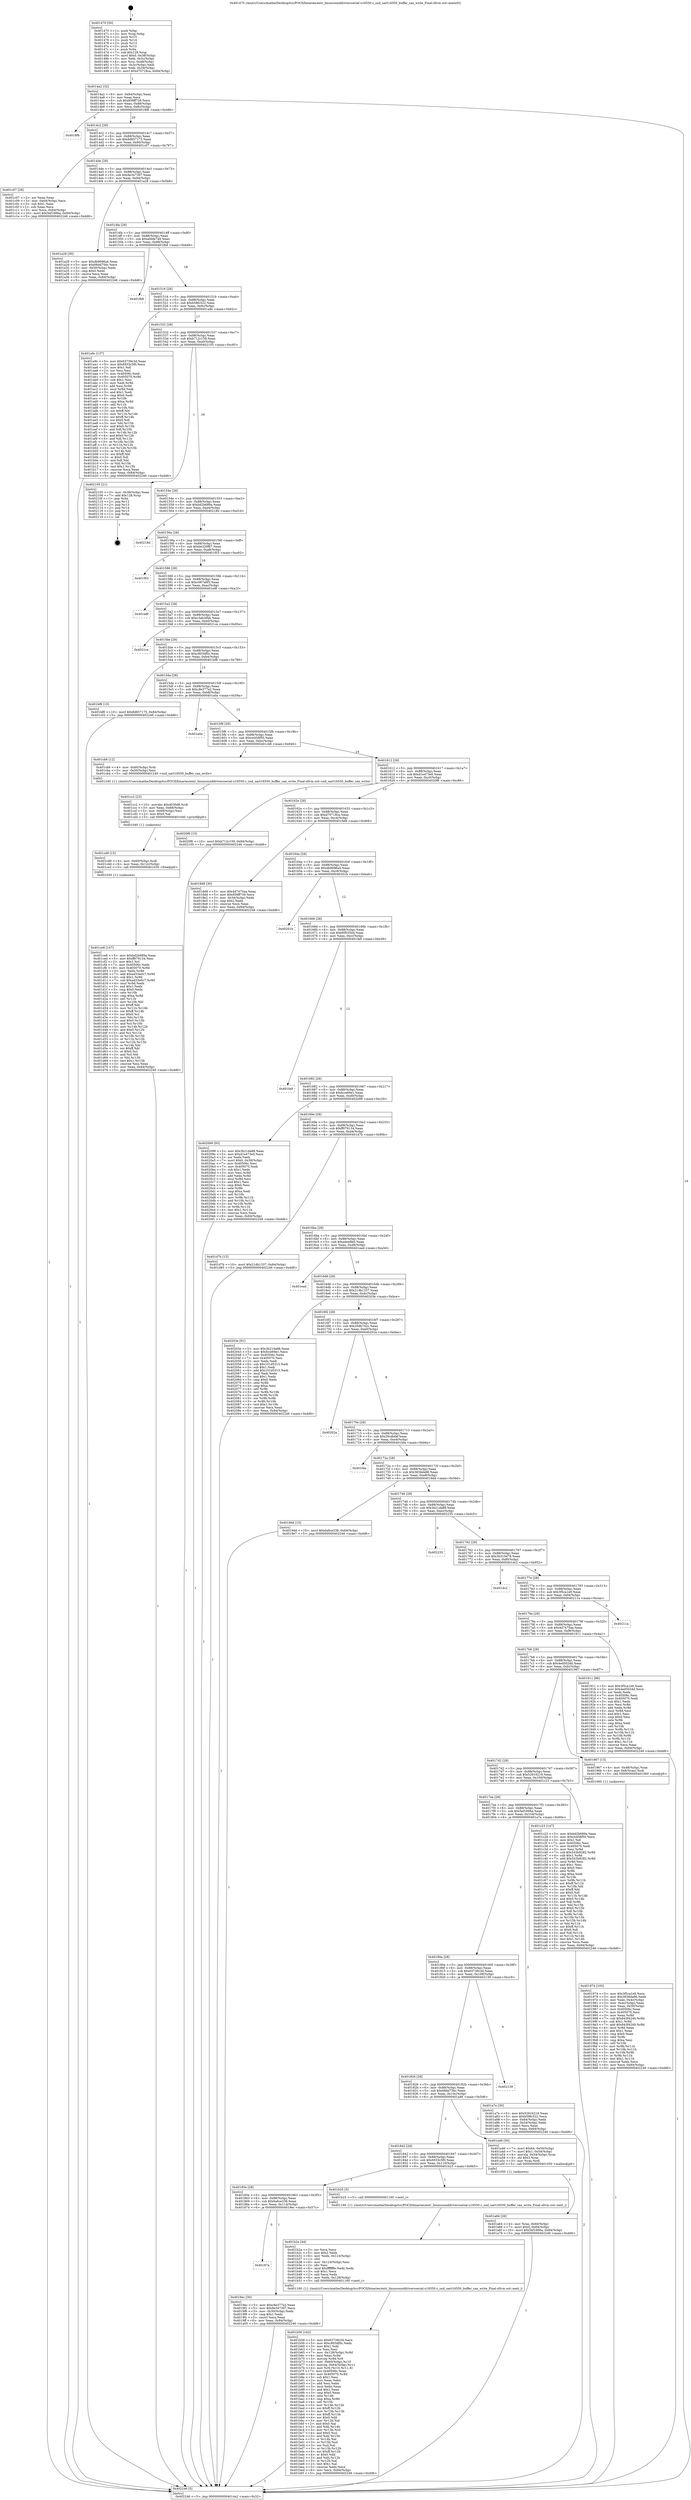 digraph "0x401470" {
  label = "0x401470 (/mnt/c/Users/mathe/Desktop/tcc/POCII/binaries/extr_linuxsounddriversserial-u16550.c_snd_uart16550_buffer_can_write_Final-ollvm.out::main(0))"
  labelloc = "t"
  node[shape=record]

  Entry [label="",width=0.3,height=0.3,shape=circle,fillcolor=black,style=filled]
  "0x4014a2" [label="{
     0x4014a2 [32]\l
     | [instrs]\l
     &nbsp;&nbsp;0x4014a2 \<+6\>: mov -0x84(%rbp),%eax\l
     &nbsp;&nbsp;0x4014a8 \<+2\>: mov %eax,%ecx\l
     &nbsp;&nbsp;0x4014aa \<+6\>: sub $0x858ff739,%ecx\l
     &nbsp;&nbsp;0x4014b0 \<+6\>: mov %eax,-0x88(%rbp)\l
     &nbsp;&nbsp;0x4014b6 \<+6\>: mov %ecx,-0x8c(%rbp)\l
     &nbsp;&nbsp;0x4014bc \<+6\>: je 00000000004018f6 \<main+0x486\>\l
  }"]
  "0x4018f6" [label="{
     0x4018f6\l
  }", style=dashed]
  "0x4014c2" [label="{
     0x4014c2 [28]\l
     | [instrs]\l
     &nbsp;&nbsp;0x4014c2 \<+5\>: jmp 00000000004014c7 \<main+0x57\>\l
     &nbsp;&nbsp;0x4014c7 \<+6\>: mov -0x88(%rbp),%eax\l
     &nbsp;&nbsp;0x4014cd \<+5\>: sub $0x8d857175,%eax\l
     &nbsp;&nbsp;0x4014d2 \<+6\>: mov %eax,-0x90(%rbp)\l
     &nbsp;&nbsp;0x4014d8 \<+6\>: je 0000000000401c07 \<main+0x797\>\l
  }"]
  Exit [label="",width=0.3,height=0.3,shape=circle,fillcolor=black,style=filled,peripheries=2]
  "0x401c07" [label="{
     0x401c07 [28]\l
     | [instrs]\l
     &nbsp;&nbsp;0x401c07 \<+2\>: xor %eax,%eax\l
     &nbsp;&nbsp;0x401c09 \<+3\>: mov -0x64(%rbp),%ecx\l
     &nbsp;&nbsp;0x401c0c \<+3\>: sub $0x1,%eax\l
     &nbsp;&nbsp;0x401c0f \<+2\>: sub %eax,%ecx\l
     &nbsp;&nbsp;0x401c11 \<+3\>: mov %ecx,-0x64(%rbp)\l
     &nbsp;&nbsp;0x401c14 \<+10\>: movl $0x5ef1666a,-0x84(%rbp)\l
     &nbsp;&nbsp;0x401c1e \<+5\>: jmp 0000000000402246 \<main+0xdd6\>\l
  }"]
  "0x4014de" [label="{
     0x4014de [28]\l
     | [instrs]\l
     &nbsp;&nbsp;0x4014de \<+5\>: jmp 00000000004014e3 \<main+0x73\>\l
     &nbsp;&nbsp;0x4014e3 \<+6\>: mov -0x88(%rbp),%eax\l
     &nbsp;&nbsp;0x4014e9 \<+5\>: sub $0x9e347397,%eax\l
     &nbsp;&nbsp;0x4014ee \<+6\>: mov %eax,-0x94(%rbp)\l
     &nbsp;&nbsp;0x4014f4 \<+6\>: je 0000000000401a28 \<main+0x5b8\>\l
  }"]
  "0x401ce8" [label="{
     0x401ce8 [147]\l
     | [instrs]\l
     &nbsp;&nbsp;0x401ce8 \<+5\>: mov $0xbd2b689a,%eax\l
     &nbsp;&nbsp;0x401ced \<+5\>: mov $0xff079134,%esi\l
     &nbsp;&nbsp;0x401cf2 \<+2\>: mov $0x1,%cl\l
     &nbsp;&nbsp;0x401cf4 \<+7\>: mov 0x40506c,%edx\l
     &nbsp;&nbsp;0x401cfb \<+8\>: mov 0x405070,%r8d\l
     &nbsp;&nbsp;0x401d03 \<+3\>: mov %edx,%r9d\l
     &nbsp;&nbsp;0x401d06 \<+7\>: add $0xad33e0c7,%r9d\l
     &nbsp;&nbsp;0x401d0d \<+4\>: sub $0x1,%r9d\l
     &nbsp;&nbsp;0x401d11 \<+7\>: sub $0xad33e0c7,%r9d\l
     &nbsp;&nbsp;0x401d18 \<+4\>: imul %r9d,%edx\l
     &nbsp;&nbsp;0x401d1c \<+3\>: and $0x1,%edx\l
     &nbsp;&nbsp;0x401d1f \<+3\>: cmp $0x0,%edx\l
     &nbsp;&nbsp;0x401d22 \<+4\>: sete %r10b\l
     &nbsp;&nbsp;0x401d26 \<+4\>: cmp $0xa,%r8d\l
     &nbsp;&nbsp;0x401d2a \<+4\>: setl %r11b\l
     &nbsp;&nbsp;0x401d2e \<+3\>: mov %r10b,%bl\l
     &nbsp;&nbsp;0x401d31 \<+3\>: xor $0xff,%bl\l
     &nbsp;&nbsp;0x401d34 \<+3\>: mov %r11b,%r14b\l
     &nbsp;&nbsp;0x401d37 \<+4\>: xor $0xff,%r14b\l
     &nbsp;&nbsp;0x401d3b \<+3\>: xor $0x0,%cl\l
     &nbsp;&nbsp;0x401d3e \<+3\>: mov %bl,%r15b\l
     &nbsp;&nbsp;0x401d41 \<+4\>: and $0x0,%r15b\l
     &nbsp;&nbsp;0x401d45 \<+3\>: and %cl,%r10b\l
     &nbsp;&nbsp;0x401d48 \<+3\>: mov %r14b,%r12b\l
     &nbsp;&nbsp;0x401d4b \<+4\>: and $0x0,%r12b\l
     &nbsp;&nbsp;0x401d4f \<+3\>: and %cl,%r11b\l
     &nbsp;&nbsp;0x401d52 \<+3\>: or %r10b,%r15b\l
     &nbsp;&nbsp;0x401d55 \<+3\>: or %r11b,%r12b\l
     &nbsp;&nbsp;0x401d58 \<+3\>: xor %r12b,%r15b\l
     &nbsp;&nbsp;0x401d5b \<+3\>: or %r14b,%bl\l
     &nbsp;&nbsp;0x401d5e \<+3\>: xor $0xff,%bl\l
     &nbsp;&nbsp;0x401d61 \<+3\>: or $0x0,%cl\l
     &nbsp;&nbsp;0x401d64 \<+2\>: and %cl,%bl\l
     &nbsp;&nbsp;0x401d66 \<+3\>: or %bl,%r15b\l
     &nbsp;&nbsp;0x401d69 \<+4\>: test $0x1,%r15b\l
     &nbsp;&nbsp;0x401d6d \<+3\>: cmovne %esi,%eax\l
     &nbsp;&nbsp;0x401d70 \<+6\>: mov %eax,-0x84(%rbp)\l
     &nbsp;&nbsp;0x401d76 \<+5\>: jmp 0000000000402246 \<main+0xdd6\>\l
  }"]
  "0x401a28" [label="{
     0x401a28 [30]\l
     | [instrs]\l
     &nbsp;&nbsp;0x401a28 \<+5\>: mov $0xdb9696a4,%eax\l
     &nbsp;&nbsp;0x401a2d \<+5\>: mov $0x68dd756c,%ecx\l
     &nbsp;&nbsp;0x401a32 \<+3\>: mov -0x30(%rbp),%edx\l
     &nbsp;&nbsp;0x401a35 \<+3\>: cmp $0x0,%edx\l
     &nbsp;&nbsp;0x401a38 \<+3\>: cmove %ecx,%eax\l
     &nbsp;&nbsp;0x401a3b \<+6\>: mov %eax,-0x84(%rbp)\l
     &nbsp;&nbsp;0x401a41 \<+5\>: jmp 0000000000402246 \<main+0xdd6\>\l
  }"]
  "0x4014fa" [label="{
     0x4014fa [28]\l
     | [instrs]\l
     &nbsp;&nbsp;0x4014fa \<+5\>: jmp 00000000004014ff \<main+0x8f\>\l
     &nbsp;&nbsp;0x4014ff \<+6\>: mov -0x88(%rbp),%eax\l
     &nbsp;&nbsp;0x401505 \<+5\>: sub $0xa0bfe749,%eax\l
     &nbsp;&nbsp;0x40150a \<+6\>: mov %eax,-0x98(%rbp)\l
     &nbsp;&nbsp;0x401510 \<+6\>: je 0000000000401fb8 \<main+0xb48\>\l
  }"]
  "0x401cd9" [label="{
     0x401cd9 [15]\l
     | [instrs]\l
     &nbsp;&nbsp;0x401cd9 \<+4\>: mov -0x60(%rbp),%rdi\l
     &nbsp;&nbsp;0x401cdd \<+6\>: mov %eax,-0x12c(%rbp)\l
     &nbsp;&nbsp;0x401ce3 \<+5\>: call 0000000000401030 \<free@plt\>\l
     | [calls]\l
     &nbsp;&nbsp;0x401030 \{1\} (unknown)\l
  }"]
  "0x401fb8" [label="{
     0x401fb8\l
  }", style=dashed]
  "0x401516" [label="{
     0x401516 [28]\l
     | [instrs]\l
     &nbsp;&nbsp;0x401516 \<+5\>: jmp 000000000040151b \<main+0xab\>\l
     &nbsp;&nbsp;0x40151b \<+6\>: mov -0x88(%rbp),%eax\l
     &nbsp;&nbsp;0x401521 \<+5\>: sub $0xb58fc522,%eax\l
     &nbsp;&nbsp;0x401526 \<+6\>: mov %eax,-0x9c(%rbp)\l
     &nbsp;&nbsp;0x40152c \<+6\>: je 0000000000401a9c \<main+0x62c\>\l
  }"]
  "0x401cc2" [label="{
     0x401cc2 [23]\l
     | [instrs]\l
     &nbsp;&nbsp;0x401cc2 \<+10\>: movabs $0x4030d6,%rdi\l
     &nbsp;&nbsp;0x401ccc \<+3\>: mov %eax,-0x68(%rbp)\l
     &nbsp;&nbsp;0x401ccf \<+3\>: mov -0x68(%rbp),%esi\l
     &nbsp;&nbsp;0x401cd2 \<+2\>: mov $0x0,%al\l
     &nbsp;&nbsp;0x401cd4 \<+5\>: call 0000000000401040 \<printf@plt\>\l
     | [calls]\l
     &nbsp;&nbsp;0x401040 \{1\} (unknown)\l
  }"]
  "0x401a9c" [label="{
     0x401a9c [137]\l
     | [instrs]\l
     &nbsp;&nbsp;0x401a9c \<+5\>: mov $0x63739c3d,%eax\l
     &nbsp;&nbsp;0x401aa1 \<+5\>: mov $0x6933c5f0,%ecx\l
     &nbsp;&nbsp;0x401aa6 \<+2\>: mov $0x1,%dl\l
     &nbsp;&nbsp;0x401aa8 \<+2\>: xor %esi,%esi\l
     &nbsp;&nbsp;0x401aaa \<+7\>: mov 0x40506c,%edi\l
     &nbsp;&nbsp;0x401ab1 \<+8\>: mov 0x405070,%r8d\l
     &nbsp;&nbsp;0x401ab9 \<+3\>: sub $0x1,%esi\l
     &nbsp;&nbsp;0x401abc \<+3\>: mov %edi,%r9d\l
     &nbsp;&nbsp;0x401abf \<+3\>: add %esi,%r9d\l
     &nbsp;&nbsp;0x401ac2 \<+4\>: imul %r9d,%edi\l
     &nbsp;&nbsp;0x401ac6 \<+3\>: and $0x1,%edi\l
     &nbsp;&nbsp;0x401ac9 \<+3\>: cmp $0x0,%edi\l
     &nbsp;&nbsp;0x401acc \<+4\>: sete %r10b\l
     &nbsp;&nbsp;0x401ad0 \<+4\>: cmp $0xa,%r8d\l
     &nbsp;&nbsp;0x401ad4 \<+4\>: setl %r11b\l
     &nbsp;&nbsp;0x401ad8 \<+3\>: mov %r10b,%bl\l
     &nbsp;&nbsp;0x401adb \<+3\>: xor $0xff,%bl\l
     &nbsp;&nbsp;0x401ade \<+3\>: mov %r11b,%r14b\l
     &nbsp;&nbsp;0x401ae1 \<+4\>: xor $0xff,%r14b\l
     &nbsp;&nbsp;0x401ae5 \<+3\>: xor $0x0,%dl\l
     &nbsp;&nbsp;0x401ae8 \<+3\>: mov %bl,%r15b\l
     &nbsp;&nbsp;0x401aeb \<+4\>: and $0x0,%r15b\l
     &nbsp;&nbsp;0x401aef \<+3\>: and %dl,%r10b\l
     &nbsp;&nbsp;0x401af2 \<+3\>: mov %r14b,%r12b\l
     &nbsp;&nbsp;0x401af5 \<+4\>: and $0x0,%r12b\l
     &nbsp;&nbsp;0x401af9 \<+3\>: and %dl,%r11b\l
     &nbsp;&nbsp;0x401afc \<+3\>: or %r10b,%r15b\l
     &nbsp;&nbsp;0x401aff \<+3\>: or %r11b,%r12b\l
     &nbsp;&nbsp;0x401b02 \<+3\>: xor %r12b,%r15b\l
     &nbsp;&nbsp;0x401b05 \<+3\>: or %r14b,%bl\l
     &nbsp;&nbsp;0x401b08 \<+3\>: xor $0xff,%bl\l
     &nbsp;&nbsp;0x401b0b \<+3\>: or $0x0,%dl\l
     &nbsp;&nbsp;0x401b0e \<+2\>: and %dl,%bl\l
     &nbsp;&nbsp;0x401b10 \<+3\>: or %bl,%r15b\l
     &nbsp;&nbsp;0x401b13 \<+4\>: test $0x1,%r15b\l
     &nbsp;&nbsp;0x401b17 \<+3\>: cmovne %ecx,%eax\l
     &nbsp;&nbsp;0x401b1a \<+6\>: mov %eax,-0x84(%rbp)\l
     &nbsp;&nbsp;0x401b20 \<+5\>: jmp 0000000000402246 \<main+0xdd6\>\l
  }"]
  "0x401532" [label="{
     0x401532 [28]\l
     | [instrs]\l
     &nbsp;&nbsp;0x401532 \<+5\>: jmp 0000000000401537 \<main+0xc7\>\l
     &nbsp;&nbsp;0x401537 \<+6\>: mov -0x88(%rbp),%eax\l
     &nbsp;&nbsp;0x40153d \<+5\>: sub $0xb712c159,%eax\l
     &nbsp;&nbsp;0x401542 \<+6\>: mov %eax,-0xa0(%rbp)\l
     &nbsp;&nbsp;0x401548 \<+6\>: je 0000000000402105 \<main+0xc95\>\l
  }"]
  "0x401b56" [label="{
     0x401b56 [162]\l
     | [instrs]\l
     &nbsp;&nbsp;0x401b56 \<+5\>: mov $0x63739c3d,%ecx\l
     &nbsp;&nbsp;0x401b5b \<+5\>: mov $0xc803df0c,%edx\l
     &nbsp;&nbsp;0x401b60 \<+3\>: mov $0x1,%dil\l
     &nbsp;&nbsp;0x401b63 \<+2\>: xor %esi,%esi\l
     &nbsp;&nbsp;0x401b65 \<+7\>: mov -0x128(%rbp),%r8d\l
     &nbsp;&nbsp;0x401b6c \<+4\>: imul %eax,%r8d\l
     &nbsp;&nbsp;0x401b70 \<+3\>: movslq %r8d,%r9\l
     &nbsp;&nbsp;0x401b73 \<+4\>: mov -0x60(%rbp),%r10\l
     &nbsp;&nbsp;0x401b77 \<+4\>: movslq -0x64(%rbp),%r11\l
     &nbsp;&nbsp;0x401b7b \<+4\>: mov %r9,(%r10,%r11,8)\l
     &nbsp;&nbsp;0x401b7f \<+7\>: mov 0x40506c,%eax\l
     &nbsp;&nbsp;0x401b86 \<+8\>: mov 0x405070,%r8d\l
     &nbsp;&nbsp;0x401b8e \<+3\>: sub $0x1,%esi\l
     &nbsp;&nbsp;0x401b91 \<+2\>: mov %eax,%ebx\l
     &nbsp;&nbsp;0x401b93 \<+2\>: add %esi,%ebx\l
     &nbsp;&nbsp;0x401b95 \<+3\>: imul %ebx,%eax\l
     &nbsp;&nbsp;0x401b98 \<+3\>: and $0x1,%eax\l
     &nbsp;&nbsp;0x401b9b \<+3\>: cmp $0x0,%eax\l
     &nbsp;&nbsp;0x401b9e \<+4\>: sete %r14b\l
     &nbsp;&nbsp;0x401ba2 \<+4\>: cmp $0xa,%r8d\l
     &nbsp;&nbsp;0x401ba6 \<+4\>: setl %r15b\l
     &nbsp;&nbsp;0x401baa \<+3\>: mov %r14b,%r12b\l
     &nbsp;&nbsp;0x401bad \<+4\>: xor $0xff,%r12b\l
     &nbsp;&nbsp;0x401bb1 \<+3\>: mov %r15b,%r13b\l
     &nbsp;&nbsp;0x401bb4 \<+4\>: xor $0xff,%r13b\l
     &nbsp;&nbsp;0x401bb8 \<+4\>: xor $0x0,%dil\l
     &nbsp;&nbsp;0x401bbc \<+3\>: mov %r12b,%al\l
     &nbsp;&nbsp;0x401bbf \<+2\>: and $0x0,%al\l
     &nbsp;&nbsp;0x401bc1 \<+3\>: and %dil,%r14b\l
     &nbsp;&nbsp;0x401bc4 \<+3\>: mov %r13b,%sil\l
     &nbsp;&nbsp;0x401bc7 \<+4\>: and $0x0,%sil\l
     &nbsp;&nbsp;0x401bcb \<+3\>: and %dil,%r15b\l
     &nbsp;&nbsp;0x401bce \<+3\>: or %r14b,%al\l
     &nbsp;&nbsp;0x401bd1 \<+3\>: or %r15b,%sil\l
     &nbsp;&nbsp;0x401bd4 \<+3\>: xor %sil,%al\l
     &nbsp;&nbsp;0x401bd7 \<+3\>: or %r13b,%r12b\l
     &nbsp;&nbsp;0x401bda \<+4\>: xor $0xff,%r12b\l
     &nbsp;&nbsp;0x401bde \<+4\>: or $0x0,%dil\l
     &nbsp;&nbsp;0x401be2 \<+3\>: and %dil,%r12b\l
     &nbsp;&nbsp;0x401be5 \<+3\>: or %r12b,%al\l
     &nbsp;&nbsp;0x401be8 \<+2\>: test $0x1,%al\l
     &nbsp;&nbsp;0x401bea \<+3\>: cmovne %edx,%ecx\l
     &nbsp;&nbsp;0x401bed \<+6\>: mov %ecx,-0x84(%rbp)\l
     &nbsp;&nbsp;0x401bf3 \<+5\>: jmp 0000000000402246 \<main+0xdd6\>\l
  }"]
  "0x402105" [label="{
     0x402105 [21]\l
     | [instrs]\l
     &nbsp;&nbsp;0x402105 \<+3\>: mov -0x38(%rbp),%eax\l
     &nbsp;&nbsp;0x402108 \<+7\>: add $0x128,%rsp\l
     &nbsp;&nbsp;0x40210f \<+1\>: pop %rbx\l
     &nbsp;&nbsp;0x402110 \<+2\>: pop %r12\l
     &nbsp;&nbsp;0x402112 \<+2\>: pop %r13\l
     &nbsp;&nbsp;0x402114 \<+2\>: pop %r14\l
     &nbsp;&nbsp;0x402116 \<+2\>: pop %r15\l
     &nbsp;&nbsp;0x402118 \<+1\>: pop %rbp\l
     &nbsp;&nbsp;0x402119 \<+1\>: ret\l
  }"]
  "0x40154e" [label="{
     0x40154e [28]\l
     | [instrs]\l
     &nbsp;&nbsp;0x40154e \<+5\>: jmp 0000000000401553 \<main+0xe3\>\l
     &nbsp;&nbsp;0x401553 \<+6\>: mov -0x88(%rbp),%eax\l
     &nbsp;&nbsp;0x401559 \<+5\>: sub $0xbd2b689a,%eax\l
     &nbsp;&nbsp;0x40155e \<+6\>: mov %eax,-0xa4(%rbp)\l
     &nbsp;&nbsp;0x401564 \<+6\>: je 000000000040218d \<main+0xd1d\>\l
  }"]
  "0x401b2a" [label="{
     0x401b2a [44]\l
     | [instrs]\l
     &nbsp;&nbsp;0x401b2a \<+2\>: xor %ecx,%ecx\l
     &nbsp;&nbsp;0x401b2c \<+5\>: mov $0x2,%edx\l
     &nbsp;&nbsp;0x401b31 \<+6\>: mov %edx,-0x124(%rbp)\l
     &nbsp;&nbsp;0x401b37 \<+1\>: cltd\l
     &nbsp;&nbsp;0x401b38 \<+6\>: mov -0x124(%rbp),%esi\l
     &nbsp;&nbsp;0x401b3e \<+2\>: idiv %esi\l
     &nbsp;&nbsp;0x401b40 \<+6\>: imul $0xfffffffe,%edx,%edx\l
     &nbsp;&nbsp;0x401b46 \<+3\>: sub $0x1,%ecx\l
     &nbsp;&nbsp;0x401b49 \<+2\>: sub %ecx,%edx\l
     &nbsp;&nbsp;0x401b4b \<+6\>: mov %edx,-0x128(%rbp)\l
     &nbsp;&nbsp;0x401b51 \<+5\>: call 0000000000401160 \<next_i\>\l
     | [calls]\l
     &nbsp;&nbsp;0x401160 \{1\} (/mnt/c/Users/mathe/Desktop/tcc/POCII/binaries/extr_linuxsounddriversserial-u16550.c_snd_uart16550_buffer_can_write_Final-ollvm.out::next_i)\l
  }"]
  "0x40218d" [label="{
     0x40218d\l
  }", style=dashed]
  "0x40156a" [label="{
     0x40156a [28]\l
     | [instrs]\l
     &nbsp;&nbsp;0x40156a \<+5\>: jmp 000000000040156f \<main+0xff\>\l
     &nbsp;&nbsp;0x40156f \<+6\>: mov -0x88(%rbp),%eax\l
     &nbsp;&nbsp;0x401575 \<+5\>: sub $0xbe320f67,%eax\l
     &nbsp;&nbsp;0x40157a \<+6\>: mov %eax,-0xa8(%rbp)\l
     &nbsp;&nbsp;0x401580 \<+6\>: je 0000000000401f03 \<main+0xa93\>\l
  }"]
  "0x401a64" [label="{
     0x401a64 [26]\l
     | [instrs]\l
     &nbsp;&nbsp;0x401a64 \<+4\>: mov %rax,-0x60(%rbp)\l
     &nbsp;&nbsp;0x401a68 \<+7\>: movl $0x0,-0x64(%rbp)\l
     &nbsp;&nbsp;0x401a6f \<+10\>: movl $0x5ef1666a,-0x84(%rbp)\l
     &nbsp;&nbsp;0x401a79 \<+5\>: jmp 0000000000402246 \<main+0xdd6\>\l
  }"]
  "0x401f03" [label="{
     0x401f03\l
  }", style=dashed]
  "0x401586" [label="{
     0x401586 [28]\l
     | [instrs]\l
     &nbsp;&nbsp;0x401586 \<+5\>: jmp 000000000040158b \<main+0x11b\>\l
     &nbsp;&nbsp;0x40158b \<+6\>: mov -0x88(%rbp),%eax\l
     &nbsp;&nbsp;0x401591 \<+5\>: sub $0xc067a6f3,%eax\l
     &nbsp;&nbsp;0x401596 \<+6\>: mov %eax,-0xac(%rbp)\l
     &nbsp;&nbsp;0x40159c \<+6\>: je 0000000000401e8f \<main+0xa1f\>\l
  }"]
  "0x40187a" [label="{
     0x40187a\l
  }", style=dashed]
  "0x401e8f" [label="{
     0x401e8f\l
  }", style=dashed]
  "0x4015a2" [label="{
     0x4015a2 [28]\l
     | [instrs]\l
     &nbsp;&nbsp;0x4015a2 \<+5\>: jmp 00000000004015a7 \<main+0x137\>\l
     &nbsp;&nbsp;0x4015a7 \<+6\>: mov -0x88(%rbp),%eax\l
     &nbsp;&nbsp;0x4015ad \<+5\>: sub $0xc3ab26bb,%eax\l
     &nbsp;&nbsp;0x4015b2 \<+6\>: mov %eax,-0xb0(%rbp)\l
     &nbsp;&nbsp;0x4015b8 \<+6\>: je 00000000004021ce \<main+0xd5e\>\l
  }"]
  "0x4019ec" [label="{
     0x4019ec [30]\l
     | [instrs]\l
     &nbsp;&nbsp;0x4019ec \<+5\>: mov $0xc8e377a2,%eax\l
     &nbsp;&nbsp;0x4019f1 \<+5\>: mov $0x9e347397,%ecx\l
     &nbsp;&nbsp;0x4019f6 \<+3\>: mov -0x30(%rbp),%edx\l
     &nbsp;&nbsp;0x4019f9 \<+3\>: cmp $0x1,%edx\l
     &nbsp;&nbsp;0x4019fc \<+3\>: cmovl %ecx,%eax\l
     &nbsp;&nbsp;0x4019ff \<+6\>: mov %eax,-0x84(%rbp)\l
     &nbsp;&nbsp;0x401a05 \<+5\>: jmp 0000000000402246 \<main+0xdd6\>\l
  }"]
  "0x4021ce" [label="{
     0x4021ce\l
  }", style=dashed]
  "0x4015be" [label="{
     0x4015be [28]\l
     | [instrs]\l
     &nbsp;&nbsp;0x4015be \<+5\>: jmp 00000000004015c3 \<main+0x153\>\l
     &nbsp;&nbsp;0x4015c3 \<+6\>: mov -0x88(%rbp),%eax\l
     &nbsp;&nbsp;0x4015c9 \<+5\>: sub $0xc803df0c,%eax\l
     &nbsp;&nbsp;0x4015ce \<+6\>: mov %eax,-0xb4(%rbp)\l
     &nbsp;&nbsp;0x4015d4 \<+6\>: je 0000000000401bf8 \<main+0x788\>\l
  }"]
  "0x40185e" [label="{
     0x40185e [28]\l
     | [instrs]\l
     &nbsp;&nbsp;0x40185e \<+5\>: jmp 0000000000401863 \<main+0x3f3\>\l
     &nbsp;&nbsp;0x401863 \<+6\>: mov -0x88(%rbp),%eax\l
     &nbsp;&nbsp;0x401869 \<+5\>: sub $0x6a6ce338,%eax\l
     &nbsp;&nbsp;0x40186e \<+6\>: mov %eax,-0x114(%rbp)\l
     &nbsp;&nbsp;0x401874 \<+6\>: je 00000000004019ec \<main+0x57c\>\l
  }"]
  "0x401bf8" [label="{
     0x401bf8 [15]\l
     | [instrs]\l
     &nbsp;&nbsp;0x401bf8 \<+10\>: movl $0x8d857175,-0x84(%rbp)\l
     &nbsp;&nbsp;0x401c02 \<+5\>: jmp 0000000000402246 \<main+0xdd6\>\l
  }"]
  "0x4015da" [label="{
     0x4015da [28]\l
     | [instrs]\l
     &nbsp;&nbsp;0x4015da \<+5\>: jmp 00000000004015df \<main+0x16f\>\l
     &nbsp;&nbsp;0x4015df \<+6\>: mov -0x88(%rbp),%eax\l
     &nbsp;&nbsp;0x4015e5 \<+5\>: sub $0xc8e377a2,%eax\l
     &nbsp;&nbsp;0x4015ea \<+6\>: mov %eax,-0xb8(%rbp)\l
     &nbsp;&nbsp;0x4015f0 \<+6\>: je 0000000000401a0a \<main+0x59a\>\l
  }"]
  "0x401b25" [label="{
     0x401b25 [5]\l
     | [instrs]\l
     &nbsp;&nbsp;0x401b25 \<+5\>: call 0000000000401160 \<next_i\>\l
     | [calls]\l
     &nbsp;&nbsp;0x401160 \{1\} (/mnt/c/Users/mathe/Desktop/tcc/POCII/binaries/extr_linuxsounddriversserial-u16550.c_snd_uart16550_buffer_can_write_Final-ollvm.out::next_i)\l
  }"]
  "0x401a0a" [label="{
     0x401a0a\l
  }", style=dashed]
  "0x4015f6" [label="{
     0x4015f6 [28]\l
     | [instrs]\l
     &nbsp;&nbsp;0x4015f6 \<+5\>: jmp 00000000004015fb \<main+0x18b\>\l
     &nbsp;&nbsp;0x4015fb \<+6\>: mov -0x88(%rbp),%eax\l
     &nbsp;&nbsp;0x401601 \<+5\>: sub $0xce458f50,%eax\l
     &nbsp;&nbsp;0x401606 \<+6\>: mov %eax,-0xbc(%rbp)\l
     &nbsp;&nbsp;0x40160c \<+6\>: je 0000000000401cb6 \<main+0x846\>\l
  }"]
  "0x401842" [label="{
     0x401842 [28]\l
     | [instrs]\l
     &nbsp;&nbsp;0x401842 \<+5\>: jmp 0000000000401847 \<main+0x3d7\>\l
     &nbsp;&nbsp;0x401847 \<+6\>: mov -0x88(%rbp),%eax\l
     &nbsp;&nbsp;0x40184d \<+5\>: sub $0x6933c5f0,%eax\l
     &nbsp;&nbsp;0x401852 \<+6\>: mov %eax,-0x110(%rbp)\l
     &nbsp;&nbsp;0x401858 \<+6\>: je 0000000000401b25 \<main+0x6b5\>\l
  }"]
  "0x401cb6" [label="{
     0x401cb6 [12]\l
     | [instrs]\l
     &nbsp;&nbsp;0x401cb6 \<+4\>: mov -0x60(%rbp),%rdi\l
     &nbsp;&nbsp;0x401cba \<+3\>: mov -0x50(%rbp),%esi\l
     &nbsp;&nbsp;0x401cbd \<+5\>: call 0000000000401240 \<snd_uart16550_buffer_can_write\>\l
     | [calls]\l
     &nbsp;&nbsp;0x401240 \{1\} (/mnt/c/Users/mathe/Desktop/tcc/POCII/binaries/extr_linuxsounddriversserial-u16550.c_snd_uart16550_buffer_can_write_Final-ollvm.out::snd_uart16550_buffer_can_write)\l
  }"]
  "0x401612" [label="{
     0x401612 [28]\l
     | [instrs]\l
     &nbsp;&nbsp;0x401612 \<+5\>: jmp 0000000000401617 \<main+0x1a7\>\l
     &nbsp;&nbsp;0x401617 \<+6\>: mov -0x88(%rbp),%eax\l
     &nbsp;&nbsp;0x40161d \<+5\>: sub $0xd1e473e0,%eax\l
     &nbsp;&nbsp;0x401622 \<+6\>: mov %eax,-0xc0(%rbp)\l
     &nbsp;&nbsp;0x401628 \<+6\>: je 00000000004020f6 \<main+0xc86\>\l
  }"]
  "0x401a46" [label="{
     0x401a46 [30]\l
     | [instrs]\l
     &nbsp;&nbsp;0x401a46 \<+7\>: movl $0x64,-0x50(%rbp)\l
     &nbsp;&nbsp;0x401a4d \<+7\>: movl $0x1,-0x54(%rbp)\l
     &nbsp;&nbsp;0x401a54 \<+4\>: movslq -0x54(%rbp),%rax\l
     &nbsp;&nbsp;0x401a58 \<+4\>: shl $0x3,%rax\l
     &nbsp;&nbsp;0x401a5c \<+3\>: mov %rax,%rdi\l
     &nbsp;&nbsp;0x401a5f \<+5\>: call 0000000000401050 \<malloc@plt\>\l
     | [calls]\l
     &nbsp;&nbsp;0x401050 \{1\} (unknown)\l
  }"]
  "0x4020f6" [label="{
     0x4020f6 [15]\l
     | [instrs]\l
     &nbsp;&nbsp;0x4020f6 \<+10\>: movl $0xb712c159,-0x84(%rbp)\l
     &nbsp;&nbsp;0x402100 \<+5\>: jmp 0000000000402246 \<main+0xdd6\>\l
  }"]
  "0x40162e" [label="{
     0x40162e [28]\l
     | [instrs]\l
     &nbsp;&nbsp;0x40162e \<+5\>: jmp 0000000000401633 \<main+0x1c3\>\l
     &nbsp;&nbsp;0x401633 \<+6\>: mov -0x88(%rbp),%eax\l
     &nbsp;&nbsp;0x401639 \<+5\>: sub $0xd70718ca,%eax\l
     &nbsp;&nbsp;0x40163e \<+6\>: mov %eax,-0xc4(%rbp)\l
     &nbsp;&nbsp;0x401644 \<+6\>: je 00000000004018d8 \<main+0x468\>\l
  }"]
  "0x401826" [label="{
     0x401826 [28]\l
     | [instrs]\l
     &nbsp;&nbsp;0x401826 \<+5\>: jmp 000000000040182b \<main+0x3bb\>\l
     &nbsp;&nbsp;0x40182b \<+6\>: mov -0x88(%rbp),%eax\l
     &nbsp;&nbsp;0x401831 \<+5\>: sub $0x68dd756c,%eax\l
     &nbsp;&nbsp;0x401836 \<+6\>: mov %eax,-0x10c(%rbp)\l
     &nbsp;&nbsp;0x40183c \<+6\>: je 0000000000401a46 \<main+0x5d6\>\l
  }"]
  "0x4018d8" [label="{
     0x4018d8 [30]\l
     | [instrs]\l
     &nbsp;&nbsp;0x4018d8 \<+5\>: mov $0x4d7475aa,%eax\l
     &nbsp;&nbsp;0x4018dd \<+5\>: mov $0x858ff739,%ecx\l
     &nbsp;&nbsp;0x4018e2 \<+3\>: mov -0x34(%rbp),%edx\l
     &nbsp;&nbsp;0x4018e5 \<+3\>: cmp $0x2,%edx\l
     &nbsp;&nbsp;0x4018e8 \<+3\>: cmovne %ecx,%eax\l
     &nbsp;&nbsp;0x4018eb \<+6\>: mov %eax,-0x84(%rbp)\l
     &nbsp;&nbsp;0x4018f1 \<+5\>: jmp 0000000000402246 \<main+0xdd6\>\l
  }"]
  "0x40164a" [label="{
     0x40164a [28]\l
     | [instrs]\l
     &nbsp;&nbsp;0x40164a \<+5\>: jmp 000000000040164f \<main+0x1df\>\l
     &nbsp;&nbsp;0x40164f \<+6\>: mov -0x88(%rbp),%eax\l
     &nbsp;&nbsp;0x401655 \<+5\>: sub $0xdb9696a4,%eax\l
     &nbsp;&nbsp;0x40165a \<+6\>: mov %eax,-0xc8(%rbp)\l
     &nbsp;&nbsp;0x401660 \<+6\>: je 000000000040201b \<main+0xbab\>\l
  }"]
  "0x402246" [label="{
     0x402246 [5]\l
     | [instrs]\l
     &nbsp;&nbsp;0x402246 \<+5\>: jmp 00000000004014a2 \<main+0x32\>\l
  }"]
  "0x401470" [label="{
     0x401470 [50]\l
     | [instrs]\l
     &nbsp;&nbsp;0x401470 \<+1\>: push %rbp\l
     &nbsp;&nbsp;0x401471 \<+3\>: mov %rsp,%rbp\l
     &nbsp;&nbsp;0x401474 \<+2\>: push %r15\l
     &nbsp;&nbsp;0x401476 \<+2\>: push %r14\l
     &nbsp;&nbsp;0x401478 \<+2\>: push %r13\l
     &nbsp;&nbsp;0x40147a \<+2\>: push %r12\l
     &nbsp;&nbsp;0x40147c \<+1\>: push %rbx\l
     &nbsp;&nbsp;0x40147d \<+7\>: sub $0x128,%rsp\l
     &nbsp;&nbsp;0x401484 \<+7\>: movl $0x0,-0x38(%rbp)\l
     &nbsp;&nbsp;0x40148b \<+3\>: mov %edi,-0x3c(%rbp)\l
     &nbsp;&nbsp;0x40148e \<+4\>: mov %rsi,-0x48(%rbp)\l
     &nbsp;&nbsp;0x401492 \<+3\>: mov -0x3c(%rbp),%edi\l
     &nbsp;&nbsp;0x401495 \<+3\>: mov %edi,-0x34(%rbp)\l
     &nbsp;&nbsp;0x401498 \<+10\>: movl $0xd70718ca,-0x84(%rbp)\l
  }"]
  "0x402139" [label="{
     0x402139\l
  }", style=dashed]
  "0x40201b" [label="{
     0x40201b\l
  }", style=dashed]
  "0x401666" [label="{
     0x401666 [28]\l
     | [instrs]\l
     &nbsp;&nbsp;0x401666 \<+5\>: jmp 000000000040166b \<main+0x1fb\>\l
     &nbsp;&nbsp;0x40166b \<+6\>: mov -0x88(%rbp),%eax\l
     &nbsp;&nbsp;0x401671 \<+5\>: sub $0xf0f03504,%eax\l
     &nbsp;&nbsp;0x401676 \<+6\>: mov %eax,-0xcc(%rbp)\l
     &nbsp;&nbsp;0x40167c \<+6\>: je 0000000000401fa9 \<main+0xb39\>\l
  }"]
  "0x40180a" [label="{
     0x40180a [28]\l
     | [instrs]\l
     &nbsp;&nbsp;0x40180a \<+5\>: jmp 000000000040180f \<main+0x39f\>\l
     &nbsp;&nbsp;0x40180f \<+6\>: mov -0x88(%rbp),%eax\l
     &nbsp;&nbsp;0x401815 \<+5\>: sub $0x63739c3d,%eax\l
     &nbsp;&nbsp;0x40181a \<+6\>: mov %eax,-0x108(%rbp)\l
     &nbsp;&nbsp;0x401820 \<+6\>: je 0000000000402139 \<main+0xcc9\>\l
  }"]
  "0x401fa9" [label="{
     0x401fa9\l
  }", style=dashed]
  "0x401682" [label="{
     0x401682 [28]\l
     | [instrs]\l
     &nbsp;&nbsp;0x401682 \<+5\>: jmp 0000000000401687 \<main+0x217\>\l
     &nbsp;&nbsp;0x401687 \<+6\>: mov -0x88(%rbp),%eax\l
     &nbsp;&nbsp;0x40168d \<+5\>: sub $0xfcce69e1,%eax\l
     &nbsp;&nbsp;0x401692 \<+6\>: mov %eax,-0xd0(%rbp)\l
     &nbsp;&nbsp;0x401698 \<+6\>: je 0000000000402099 \<main+0xc29\>\l
  }"]
  "0x401a7e" [label="{
     0x401a7e [30]\l
     | [instrs]\l
     &nbsp;&nbsp;0x401a7e \<+5\>: mov $0x52916219,%eax\l
     &nbsp;&nbsp;0x401a83 \<+5\>: mov $0xb58fc522,%ecx\l
     &nbsp;&nbsp;0x401a88 \<+3\>: mov -0x64(%rbp),%edx\l
     &nbsp;&nbsp;0x401a8b \<+3\>: cmp -0x54(%rbp),%edx\l
     &nbsp;&nbsp;0x401a8e \<+3\>: cmovl %ecx,%eax\l
     &nbsp;&nbsp;0x401a91 \<+6\>: mov %eax,-0x84(%rbp)\l
     &nbsp;&nbsp;0x401a97 \<+5\>: jmp 0000000000402246 \<main+0xdd6\>\l
  }"]
  "0x402099" [label="{
     0x402099 [93]\l
     | [instrs]\l
     &nbsp;&nbsp;0x402099 \<+5\>: mov $0x3b21da88,%eax\l
     &nbsp;&nbsp;0x40209e \<+5\>: mov $0xd1e473e0,%ecx\l
     &nbsp;&nbsp;0x4020a3 \<+2\>: xor %edx,%edx\l
     &nbsp;&nbsp;0x4020a5 \<+7\>: movl $0x0,-0x38(%rbp)\l
     &nbsp;&nbsp;0x4020ac \<+7\>: mov 0x40506c,%esi\l
     &nbsp;&nbsp;0x4020b3 \<+7\>: mov 0x405070,%edi\l
     &nbsp;&nbsp;0x4020ba \<+3\>: sub $0x1,%edx\l
     &nbsp;&nbsp;0x4020bd \<+3\>: mov %esi,%r8d\l
     &nbsp;&nbsp;0x4020c0 \<+3\>: add %edx,%r8d\l
     &nbsp;&nbsp;0x4020c3 \<+4\>: imul %r8d,%esi\l
     &nbsp;&nbsp;0x4020c7 \<+3\>: and $0x1,%esi\l
     &nbsp;&nbsp;0x4020ca \<+3\>: cmp $0x0,%esi\l
     &nbsp;&nbsp;0x4020cd \<+4\>: sete %r9b\l
     &nbsp;&nbsp;0x4020d1 \<+3\>: cmp $0xa,%edi\l
     &nbsp;&nbsp;0x4020d4 \<+4\>: setl %r10b\l
     &nbsp;&nbsp;0x4020d8 \<+3\>: mov %r9b,%r11b\l
     &nbsp;&nbsp;0x4020db \<+3\>: and %r10b,%r11b\l
     &nbsp;&nbsp;0x4020de \<+3\>: xor %r10b,%r9b\l
     &nbsp;&nbsp;0x4020e1 \<+3\>: or %r9b,%r11b\l
     &nbsp;&nbsp;0x4020e4 \<+4\>: test $0x1,%r11b\l
     &nbsp;&nbsp;0x4020e8 \<+3\>: cmovne %ecx,%eax\l
     &nbsp;&nbsp;0x4020eb \<+6\>: mov %eax,-0x84(%rbp)\l
     &nbsp;&nbsp;0x4020f1 \<+5\>: jmp 0000000000402246 \<main+0xdd6\>\l
  }"]
  "0x40169e" [label="{
     0x40169e [28]\l
     | [instrs]\l
     &nbsp;&nbsp;0x40169e \<+5\>: jmp 00000000004016a3 \<main+0x233\>\l
     &nbsp;&nbsp;0x4016a3 \<+6\>: mov -0x88(%rbp),%eax\l
     &nbsp;&nbsp;0x4016a9 \<+5\>: sub $0xff079134,%eax\l
     &nbsp;&nbsp;0x4016ae \<+6\>: mov %eax,-0xd4(%rbp)\l
     &nbsp;&nbsp;0x4016b4 \<+6\>: je 0000000000401d7b \<main+0x90b\>\l
  }"]
  "0x4017ee" [label="{
     0x4017ee [28]\l
     | [instrs]\l
     &nbsp;&nbsp;0x4017ee \<+5\>: jmp 00000000004017f3 \<main+0x383\>\l
     &nbsp;&nbsp;0x4017f3 \<+6\>: mov -0x88(%rbp),%eax\l
     &nbsp;&nbsp;0x4017f9 \<+5\>: sub $0x5ef1666a,%eax\l
     &nbsp;&nbsp;0x4017fe \<+6\>: mov %eax,-0x104(%rbp)\l
     &nbsp;&nbsp;0x401804 \<+6\>: je 0000000000401a7e \<main+0x60e\>\l
  }"]
  "0x401d7b" [label="{
     0x401d7b [15]\l
     | [instrs]\l
     &nbsp;&nbsp;0x401d7b \<+10\>: movl $0x21db1337,-0x84(%rbp)\l
     &nbsp;&nbsp;0x401d85 \<+5\>: jmp 0000000000402246 \<main+0xdd6\>\l
  }"]
  "0x4016ba" [label="{
     0x4016ba [28]\l
     | [instrs]\l
     &nbsp;&nbsp;0x4016ba \<+5\>: jmp 00000000004016bf \<main+0x24f\>\l
     &nbsp;&nbsp;0x4016bf \<+6\>: mov -0x88(%rbp),%eax\l
     &nbsp;&nbsp;0x4016c5 \<+5\>: sub $0xedee8b0,%eax\l
     &nbsp;&nbsp;0x4016ca \<+6\>: mov %eax,-0xd8(%rbp)\l
     &nbsp;&nbsp;0x4016d0 \<+6\>: je 0000000000401ead \<main+0xa3d\>\l
  }"]
  "0x401c23" [label="{
     0x401c23 [147]\l
     | [instrs]\l
     &nbsp;&nbsp;0x401c23 \<+5\>: mov $0xbd2b689a,%eax\l
     &nbsp;&nbsp;0x401c28 \<+5\>: mov $0xce458f50,%ecx\l
     &nbsp;&nbsp;0x401c2d \<+2\>: mov $0x1,%dl\l
     &nbsp;&nbsp;0x401c2f \<+7\>: mov 0x40506c,%esi\l
     &nbsp;&nbsp;0x401c36 \<+7\>: mov 0x405070,%edi\l
     &nbsp;&nbsp;0x401c3d \<+3\>: mov %esi,%r8d\l
     &nbsp;&nbsp;0x401c40 \<+7\>: sub $0x543b9282,%r8d\l
     &nbsp;&nbsp;0x401c47 \<+4\>: sub $0x1,%r8d\l
     &nbsp;&nbsp;0x401c4b \<+7\>: add $0x543b9282,%r8d\l
     &nbsp;&nbsp;0x401c52 \<+4\>: imul %r8d,%esi\l
     &nbsp;&nbsp;0x401c56 \<+3\>: and $0x1,%esi\l
     &nbsp;&nbsp;0x401c59 \<+3\>: cmp $0x0,%esi\l
     &nbsp;&nbsp;0x401c5c \<+4\>: sete %r9b\l
     &nbsp;&nbsp;0x401c60 \<+3\>: cmp $0xa,%edi\l
     &nbsp;&nbsp;0x401c63 \<+4\>: setl %r10b\l
     &nbsp;&nbsp;0x401c67 \<+3\>: mov %r9b,%r11b\l
     &nbsp;&nbsp;0x401c6a \<+4\>: xor $0xff,%r11b\l
     &nbsp;&nbsp;0x401c6e \<+3\>: mov %r10b,%bl\l
     &nbsp;&nbsp;0x401c71 \<+3\>: xor $0xff,%bl\l
     &nbsp;&nbsp;0x401c74 \<+3\>: xor $0x0,%dl\l
     &nbsp;&nbsp;0x401c77 \<+3\>: mov %r11b,%r14b\l
     &nbsp;&nbsp;0x401c7a \<+4\>: and $0x0,%r14b\l
     &nbsp;&nbsp;0x401c7e \<+3\>: and %dl,%r9b\l
     &nbsp;&nbsp;0x401c81 \<+3\>: mov %bl,%r15b\l
     &nbsp;&nbsp;0x401c84 \<+4\>: and $0x0,%r15b\l
     &nbsp;&nbsp;0x401c88 \<+3\>: and %dl,%r10b\l
     &nbsp;&nbsp;0x401c8b \<+3\>: or %r9b,%r14b\l
     &nbsp;&nbsp;0x401c8e \<+3\>: or %r10b,%r15b\l
     &nbsp;&nbsp;0x401c91 \<+3\>: xor %r15b,%r14b\l
     &nbsp;&nbsp;0x401c94 \<+3\>: or %bl,%r11b\l
     &nbsp;&nbsp;0x401c97 \<+4\>: xor $0xff,%r11b\l
     &nbsp;&nbsp;0x401c9b \<+3\>: or $0x0,%dl\l
     &nbsp;&nbsp;0x401c9e \<+3\>: and %dl,%r11b\l
     &nbsp;&nbsp;0x401ca1 \<+3\>: or %r11b,%r14b\l
     &nbsp;&nbsp;0x401ca4 \<+4\>: test $0x1,%r14b\l
     &nbsp;&nbsp;0x401ca8 \<+3\>: cmovne %ecx,%eax\l
     &nbsp;&nbsp;0x401cab \<+6\>: mov %eax,-0x84(%rbp)\l
     &nbsp;&nbsp;0x401cb1 \<+5\>: jmp 0000000000402246 \<main+0xdd6\>\l
  }"]
  "0x401ead" [label="{
     0x401ead\l
  }", style=dashed]
  "0x4016d6" [label="{
     0x4016d6 [28]\l
     | [instrs]\l
     &nbsp;&nbsp;0x4016d6 \<+5\>: jmp 00000000004016db \<main+0x26b\>\l
     &nbsp;&nbsp;0x4016db \<+6\>: mov -0x88(%rbp),%eax\l
     &nbsp;&nbsp;0x4016e1 \<+5\>: sub $0x21db1337,%eax\l
     &nbsp;&nbsp;0x4016e6 \<+6\>: mov %eax,-0xdc(%rbp)\l
     &nbsp;&nbsp;0x4016ec \<+6\>: je 000000000040203e \<main+0xbce\>\l
  }"]
  "0x401974" [label="{
     0x401974 [105]\l
     | [instrs]\l
     &nbsp;&nbsp;0x401974 \<+5\>: mov $0x3f5ca1e9,%ecx\l
     &nbsp;&nbsp;0x401979 \<+5\>: mov $0x3636da96,%edx\l
     &nbsp;&nbsp;0x40197e \<+3\>: mov %eax,-0x4c(%rbp)\l
     &nbsp;&nbsp;0x401981 \<+3\>: mov -0x4c(%rbp),%eax\l
     &nbsp;&nbsp;0x401984 \<+3\>: mov %eax,-0x30(%rbp)\l
     &nbsp;&nbsp;0x401987 \<+7\>: mov 0x40506c,%eax\l
     &nbsp;&nbsp;0x40198e \<+7\>: mov 0x405070,%esi\l
     &nbsp;&nbsp;0x401995 \<+3\>: mov %eax,%r8d\l
     &nbsp;&nbsp;0x401998 \<+7\>: sub $0x843f4249,%r8d\l
     &nbsp;&nbsp;0x40199f \<+4\>: sub $0x1,%r8d\l
     &nbsp;&nbsp;0x4019a3 \<+7\>: add $0x843f4249,%r8d\l
     &nbsp;&nbsp;0x4019aa \<+4\>: imul %r8d,%eax\l
     &nbsp;&nbsp;0x4019ae \<+3\>: and $0x1,%eax\l
     &nbsp;&nbsp;0x4019b1 \<+3\>: cmp $0x0,%eax\l
     &nbsp;&nbsp;0x4019b4 \<+4\>: sete %r9b\l
     &nbsp;&nbsp;0x4019b8 \<+3\>: cmp $0xa,%esi\l
     &nbsp;&nbsp;0x4019bb \<+4\>: setl %r10b\l
     &nbsp;&nbsp;0x4019bf \<+3\>: mov %r9b,%r11b\l
     &nbsp;&nbsp;0x4019c2 \<+3\>: and %r10b,%r11b\l
     &nbsp;&nbsp;0x4019c5 \<+3\>: xor %r10b,%r9b\l
     &nbsp;&nbsp;0x4019c8 \<+3\>: or %r9b,%r11b\l
     &nbsp;&nbsp;0x4019cb \<+4\>: test $0x1,%r11b\l
     &nbsp;&nbsp;0x4019cf \<+3\>: cmovne %edx,%ecx\l
     &nbsp;&nbsp;0x4019d2 \<+6\>: mov %ecx,-0x84(%rbp)\l
     &nbsp;&nbsp;0x4019d8 \<+5\>: jmp 0000000000402246 \<main+0xdd6\>\l
  }"]
  "0x40203e" [label="{
     0x40203e [91]\l
     | [instrs]\l
     &nbsp;&nbsp;0x40203e \<+5\>: mov $0x3b21da88,%eax\l
     &nbsp;&nbsp;0x402043 \<+5\>: mov $0xfcce69e1,%ecx\l
     &nbsp;&nbsp;0x402048 \<+7\>: mov 0x40506c,%edx\l
     &nbsp;&nbsp;0x40204f \<+7\>: mov 0x405070,%esi\l
     &nbsp;&nbsp;0x402056 \<+2\>: mov %edx,%edi\l
     &nbsp;&nbsp;0x402058 \<+6\>: sub $0x101d5315,%edi\l
     &nbsp;&nbsp;0x40205e \<+3\>: sub $0x1,%edi\l
     &nbsp;&nbsp;0x402061 \<+6\>: add $0x101d5315,%edi\l
     &nbsp;&nbsp;0x402067 \<+3\>: imul %edi,%edx\l
     &nbsp;&nbsp;0x40206a \<+3\>: and $0x1,%edx\l
     &nbsp;&nbsp;0x40206d \<+3\>: cmp $0x0,%edx\l
     &nbsp;&nbsp;0x402070 \<+4\>: sete %r8b\l
     &nbsp;&nbsp;0x402074 \<+3\>: cmp $0xa,%esi\l
     &nbsp;&nbsp;0x402077 \<+4\>: setl %r9b\l
     &nbsp;&nbsp;0x40207b \<+3\>: mov %r8b,%r10b\l
     &nbsp;&nbsp;0x40207e \<+3\>: and %r9b,%r10b\l
     &nbsp;&nbsp;0x402081 \<+3\>: xor %r9b,%r8b\l
     &nbsp;&nbsp;0x402084 \<+3\>: or %r8b,%r10b\l
     &nbsp;&nbsp;0x402087 \<+4\>: test $0x1,%r10b\l
     &nbsp;&nbsp;0x40208b \<+3\>: cmovne %ecx,%eax\l
     &nbsp;&nbsp;0x40208e \<+6\>: mov %eax,-0x84(%rbp)\l
     &nbsp;&nbsp;0x402094 \<+5\>: jmp 0000000000402246 \<main+0xdd6\>\l
  }"]
  "0x4016f2" [label="{
     0x4016f2 [28]\l
     | [instrs]\l
     &nbsp;&nbsp;0x4016f2 \<+5\>: jmp 00000000004016f7 \<main+0x287\>\l
     &nbsp;&nbsp;0x4016f7 \<+6\>: mov -0x88(%rbp),%eax\l
     &nbsp;&nbsp;0x4016fd \<+5\>: sub $0x26db742c,%eax\l
     &nbsp;&nbsp;0x401702 \<+6\>: mov %eax,-0xe0(%rbp)\l
     &nbsp;&nbsp;0x401708 \<+6\>: je 000000000040202a \<main+0xbba\>\l
  }"]
  "0x4017d2" [label="{
     0x4017d2 [28]\l
     | [instrs]\l
     &nbsp;&nbsp;0x4017d2 \<+5\>: jmp 00000000004017d7 \<main+0x367\>\l
     &nbsp;&nbsp;0x4017d7 \<+6\>: mov -0x88(%rbp),%eax\l
     &nbsp;&nbsp;0x4017dd \<+5\>: sub $0x52916219,%eax\l
     &nbsp;&nbsp;0x4017e2 \<+6\>: mov %eax,-0x100(%rbp)\l
     &nbsp;&nbsp;0x4017e8 \<+6\>: je 0000000000401c23 \<main+0x7b3\>\l
  }"]
  "0x40202a" [label="{
     0x40202a\l
  }", style=dashed]
  "0x40170e" [label="{
     0x40170e [28]\l
     | [instrs]\l
     &nbsp;&nbsp;0x40170e \<+5\>: jmp 0000000000401713 \<main+0x2a3\>\l
     &nbsp;&nbsp;0x401713 \<+6\>: mov -0x88(%rbp),%eax\l
     &nbsp;&nbsp;0x401719 \<+5\>: sub $0x29cdbfaf,%eax\l
     &nbsp;&nbsp;0x40171e \<+6\>: mov %eax,-0xe4(%rbp)\l
     &nbsp;&nbsp;0x401724 \<+6\>: je 0000000000401fda \<main+0xb6a\>\l
  }"]
  "0x401967" [label="{
     0x401967 [13]\l
     | [instrs]\l
     &nbsp;&nbsp;0x401967 \<+4\>: mov -0x48(%rbp),%rax\l
     &nbsp;&nbsp;0x40196b \<+4\>: mov 0x8(%rax),%rdi\l
     &nbsp;&nbsp;0x40196f \<+5\>: call 0000000000401060 \<atoi@plt\>\l
     | [calls]\l
     &nbsp;&nbsp;0x401060 \{1\} (unknown)\l
  }"]
  "0x401fda" [label="{
     0x401fda\l
  }", style=dashed]
  "0x40172a" [label="{
     0x40172a [28]\l
     | [instrs]\l
     &nbsp;&nbsp;0x40172a \<+5\>: jmp 000000000040172f \<main+0x2bf\>\l
     &nbsp;&nbsp;0x40172f \<+6\>: mov -0x88(%rbp),%eax\l
     &nbsp;&nbsp;0x401735 \<+5\>: sub $0x3636da96,%eax\l
     &nbsp;&nbsp;0x40173a \<+6\>: mov %eax,-0xe8(%rbp)\l
     &nbsp;&nbsp;0x401740 \<+6\>: je 00000000004019dd \<main+0x56d\>\l
  }"]
  "0x4017b6" [label="{
     0x4017b6 [28]\l
     | [instrs]\l
     &nbsp;&nbsp;0x4017b6 \<+5\>: jmp 00000000004017bb \<main+0x34b\>\l
     &nbsp;&nbsp;0x4017bb \<+6\>: mov -0x88(%rbp),%eax\l
     &nbsp;&nbsp;0x4017c1 \<+5\>: sub $0x4ed502dd,%eax\l
     &nbsp;&nbsp;0x4017c6 \<+6\>: mov %eax,-0xfc(%rbp)\l
     &nbsp;&nbsp;0x4017cc \<+6\>: je 0000000000401967 \<main+0x4f7\>\l
  }"]
  "0x4019dd" [label="{
     0x4019dd [15]\l
     | [instrs]\l
     &nbsp;&nbsp;0x4019dd \<+10\>: movl $0x6a6ce338,-0x84(%rbp)\l
     &nbsp;&nbsp;0x4019e7 \<+5\>: jmp 0000000000402246 \<main+0xdd6\>\l
  }"]
  "0x401746" [label="{
     0x401746 [28]\l
     | [instrs]\l
     &nbsp;&nbsp;0x401746 \<+5\>: jmp 000000000040174b \<main+0x2db\>\l
     &nbsp;&nbsp;0x40174b \<+6\>: mov -0x88(%rbp),%eax\l
     &nbsp;&nbsp;0x401751 \<+5\>: sub $0x3b21da88,%eax\l
     &nbsp;&nbsp;0x401756 \<+6\>: mov %eax,-0xec(%rbp)\l
     &nbsp;&nbsp;0x40175c \<+6\>: je 0000000000402235 \<main+0xdc5\>\l
  }"]
  "0x401911" [label="{
     0x401911 [86]\l
     | [instrs]\l
     &nbsp;&nbsp;0x401911 \<+5\>: mov $0x3f5ca1e9,%eax\l
     &nbsp;&nbsp;0x401916 \<+5\>: mov $0x4ed502dd,%ecx\l
     &nbsp;&nbsp;0x40191b \<+2\>: xor %edx,%edx\l
     &nbsp;&nbsp;0x40191d \<+7\>: mov 0x40506c,%esi\l
     &nbsp;&nbsp;0x401924 \<+7\>: mov 0x405070,%edi\l
     &nbsp;&nbsp;0x40192b \<+3\>: sub $0x1,%edx\l
     &nbsp;&nbsp;0x40192e \<+3\>: mov %esi,%r8d\l
     &nbsp;&nbsp;0x401931 \<+3\>: add %edx,%r8d\l
     &nbsp;&nbsp;0x401934 \<+4\>: imul %r8d,%esi\l
     &nbsp;&nbsp;0x401938 \<+3\>: and $0x1,%esi\l
     &nbsp;&nbsp;0x40193b \<+3\>: cmp $0x0,%esi\l
     &nbsp;&nbsp;0x40193e \<+4\>: sete %r9b\l
     &nbsp;&nbsp;0x401942 \<+3\>: cmp $0xa,%edi\l
     &nbsp;&nbsp;0x401945 \<+4\>: setl %r10b\l
     &nbsp;&nbsp;0x401949 \<+3\>: mov %r9b,%r11b\l
     &nbsp;&nbsp;0x40194c \<+3\>: and %r10b,%r11b\l
     &nbsp;&nbsp;0x40194f \<+3\>: xor %r10b,%r9b\l
     &nbsp;&nbsp;0x401952 \<+3\>: or %r9b,%r11b\l
     &nbsp;&nbsp;0x401955 \<+4\>: test $0x1,%r11b\l
     &nbsp;&nbsp;0x401959 \<+3\>: cmovne %ecx,%eax\l
     &nbsp;&nbsp;0x40195c \<+6\>: mov %eax,-0x84(%rbp)\l
     &nbsp;&nbsp;0x401962 \<+5\>: jmp 0000000000402246 \<main+0xdd6\>\l
  }"]
  "0x402235" [label="{
     0x402235\l
  }", style=dashed]
  "0x401762" [label="{
     0x401762 [28]\l
     | [instrs]\l
     &nbsp;&nbsp;0x401762 \<+5\>: jmp 0000000000401767 \<main+0x2f7\>\l
     &nbsp;&nbsp;0x401767 \<+6\>: mov -0x88(%rbp),%eax\l
     &nbsp;&nbsp;0x40176d \<+5\>: sub $0x3b319478,%eax\l
     &nbsp;&nbsp;0x401772 \<+6\>: mov %eax,-0xf0(%rbp)\l
     &nbsp;&nbsp;0x401778 \<+6\>: je 0000000000401dc2 \<main+0x952\>\l
  }"]
  "0x40179a" [label="{
     0x40179a [28]\l
     | [instrs]\l
     &nbsp;&nbsp;0x40179a \<+5\>: jmp 000000000040179f \<main+0x32f\>\l
     &nbsp;&nbsp;0x40179f \<+6\>: mov -0x88(%rbp),%eax\l
     &nbsp;&nbsp;0x4017a5 \<+5\>: sub $0x4d7475aa,%eax\l
     &nbsp;&nbsp;0x4017aa \<+6\>: mov %eax,-0xf8(%rbp)\l
     &nbsp;&nbsp;0x4017b0 \<+6\>: je 0000000000401911 \<main+0x4a1\>\l
  }"]
  "0x401dc2" [label="{
     0x401dc2\l
  }", style=dashed]
  "0x40177e" [label="{
     0x40177e [28]\l
     | [instrs]\l
     &nbsp;&nbsp;0x40177e \<+5\>: jmp 0000000000401783 \<main+0x313\>\l
     &nbsp;&nbsp;0x401783 \<+6\>: mov -0x88(%rbp),%eax\l
     &nbsp;&nbsp;0x401789 \<+5\>: sub $0x3f5ca1e9,%eax\l
     &nbsp;&nbsp;0x40178e \<+6\>: mov %eax,-0xf4(%rbp)\l
     &nbsp;&nbsp;0x401794 \<+6\>: je 000000000040211a \<main+0xcaa\>\l
  }"]
  "0x40211a" [label="{
     0x40211a\l
  }", style=dashed]
  Entry -> "0x401470" [label=" 1"]
  "0x4014a2" -> "0x4018f6" [label=" 0"]
  "0x4014a2" -> "0x4014c2" [label=" 20"]
  "0x402105" -> Exit [label=" 1"]
  "0x4014c2" -> "0x401c07" [label=" 1"]
  "0x4014c2" -> "0x4014de" [label=" 19"]
  "0x4020f6" -> "0x402246" [label=" 1"]
  "0x4014de" -> "0x401a28" [label=" 1"]
  "0x4014de" -> "0x4014fa" [label=" 18"]
  "0x402099" -> "0x402246" [label=" 1"]
  "0x4014fa" -> "0x401fb8" [label=" 0"]
  "0x4014fa" -> "0x401516" [label=" 18"]
  "0x40203e" -> "0x402246" [label=" 1"]
  "0x401516" -> "0x401a9c" [label=" 1"]
  "0x401516" -> "0x401532" [label=" 17"]
  "0x401d7b" -> "0x402246" [label=" 1"]
  "0x401532" -> "0x402105" [label=" 1"]
  "0x401532" -> "0x40154e" [label=" 16"]
  "0x401ce8" -> "0x402246" [label=" 1"]
  "0x40154e" -> "0x40218d" [label=" 0"]
  "0x40154e" -> "0x40156a" [label=" 16"]
  "0x401cd9" -> "0x401ce8" [label=" 1"]
  "0x40156a" -> "0x401f03" [label=" 0"]
  "0x40156a" -> "0x401586" [label=" 16"]
  "0x401cc2" -> "0x401cd9" [label=" 1"]
  "0x401586" -> "0x401e8f" [label=" 0"]
  "0x401586" -> "0x4015a2" [label=" 16"]
  "0x401cb6" -> "0x401cc2" [label=" 1"]
  "0x4015a2" -> "0x4021ce" [label=" 0"]
  "0x4015a2" -> "0x4015be" [label=" 16"]
  "0x401c23" -> "0x402246" [label=" 1"]
  "0x4015be" -> "0x401bf8" [label=" 1"]
  "0x4015be" -> "0x4015da" [label=" 15"]
  "0x401bf8" -> "0x402246" [label=" 1"]
  "0x4015da" -> "0x401a0a" [label=" 0"]
  "0x4015da" -> "0x4015f6" [label=" 15"]
  "0x401b56" -> "0x402246" [label=" 1"]
  "0x4015f6" -> "0x401cb6" [label=" 1"]
  "0x4015f6" -> "0x401612" [label=" 14"]
  "0x401b25" -> "0x401b2a" [label=" 1"]
  "0x401612" -> "0x4020f6" [label=" 1"]
  "0x401612" -> "0x40162e" [label=" 13"]
  "0x401a9c" -> "0x402246" [label=" 1"]
  "0x40162e" -> "0x4018d8" [label=" 1"]
  "0x40162e" -> "0x40164a" [label=" 12"]
  "0x4018d8" -> "0x402246" [label=" 1"]
  "0x401470" -> "0x4014a2" [label=" 1"]
  "0x402246" -> "0x4014a2" [label=" 19"]
  "0x401a64" -> "0x402246" [label=" 1"]
  "0x40164a" -> "0x40201b" [label=" 0"]
  "0x40164a" -> "0x401666" [label=" 12"]
  "0x401a46" -> "0x401a64" [label=" 1"]
  "0x401666" -> "0x401fa9" [label=" 0"]
  "0x401666" -> "0x401682" [label=" 12"]
  "0x4019ec" -> "0x402246" [label=" 1"]
  "0x401682" -> "0x402099" [label=" 1"]
  "0x401682" -> "0x40169e" [label=" 11"]
  "0x40185e" -> "0x40187a" [label=" 0"]
  "0x40169e" -> "0x401d7b" [label=" 1"]
  "0x40169e" -> "0x4016ba" [label=" 10"]
  "0x401c07" -> "0x402246" [label=" 1"]
  "0x4016ba" -> "0x401ead" [label=" 0"]
  "0x4016ba" -> "0x4016d6" [label=" 10"]
  "0x401842" -> "0x40185e" [label=" 1"]
  "0x4016d6" -> "0x40203e" [label=" 1"]
  "0x4016d6" -> "0x4016f2" [label=" 9"]
  "0x401b2a" -> "0x401b56" [label=" 1"]
  "0x4016f2" -> "0x40202a" [label=" 0"]
  "0x4016f2" -> "0x40170e" [label=" 9"]
  "0x401826" -> "0x401842" [label=" 2"]
  "0x40170e" -> "0x401fda" [label=" 0"]
  "0x40170e" -> "0x40172a" [label=" 9"]
  "0x401826" -> "0x401a46" [label=" 1"]
  "0x40172a" -> "0x4019dd" [label=" 1"]
  "0x40172a" -> "0x401746" [label=" 8"]
  "0x40180a" -> "0x401826" [label=" 3"]
  "0x401746" -> "0x402235" [label=" 0"]
  "0x401746" -> "0x401762" [label=" 8"]
  "0x40180a" -> "0x402139" [label=" 0"]
  "0x401762" -> "0x401dc2" [label=" 0"]
  "0x401762" -> "0x40177e" [label=" 8"]
  "0x4017ee" -> "0x40180a" [label=" 3"]
  "0x40177e" -> "0x40211a" [label=" 0"]
  "0x40177e" -> "0x40179a" [label=" 8"]
  "0x401a28" -> "0x402246" [label=" 1"]
  "0x40179a" -> "0x401911" [label=" 1"]
  "0x40179a" -> "0x4017b6" [label=" 7"]
  "0x401911" -> "0x402246" [label=" 1"]
  "0x401a7e" -> "0x402246" [label=" 2"]
  "0x4017b6" -> "0x401967" [label=" 1"]
  "0x4017b6" -> "0x4017d2" [label=" 6"]
  "0x401967" -> "0x401974" [label=" 1"]
  "0x401974" -> "0x402246" [label=" 1"]
  "0x4019dd" -> "0x402246" [label=" 1"]
  "0x401842" -> "0x401b25" [label=" 1"]
  "0x4017d2" -> "0x401c23" [label=" 1"]
  "0x4017d2" -> "0x4017ee" [label=" 5"]
  "0x40185e" -> "0x4019ec" [label=" 1"]
  "0x4017ee" -> "0x401a7e" [label=" 2"]
}
